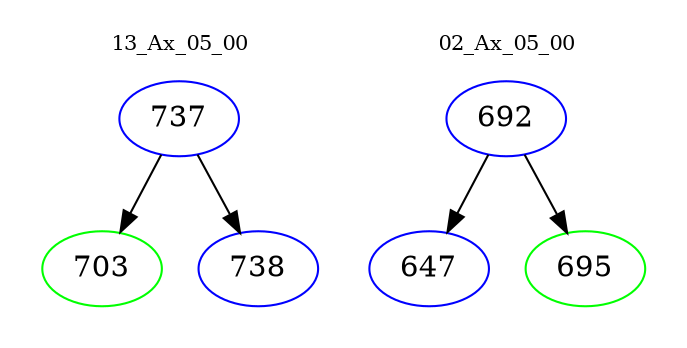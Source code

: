 digraph{
subgraph cluster_0 {
color = white
label = "13_Ax_05_00";
fontsize=10;
T0_737 [label="737", color="blue"]
T0_737 -> T0_703 [color="black"]
T0_703 [label="703", color="green"]
T0_737 -> T0_738 [color="black"]
T0_738 [label="738", color="blue"]
}
subgraph cluster_1 {
color = white
label = "02_Ax_05_00";
fontsize=10;
T1_692 [label="692", color="blue"]
T1_692 -> T1_647 [color="black"]
T1_647 [label="647", color="blue"]
T1_692 -> T1_695 [color="black"]
T1_695 [label="695", color="green"]
}
}
